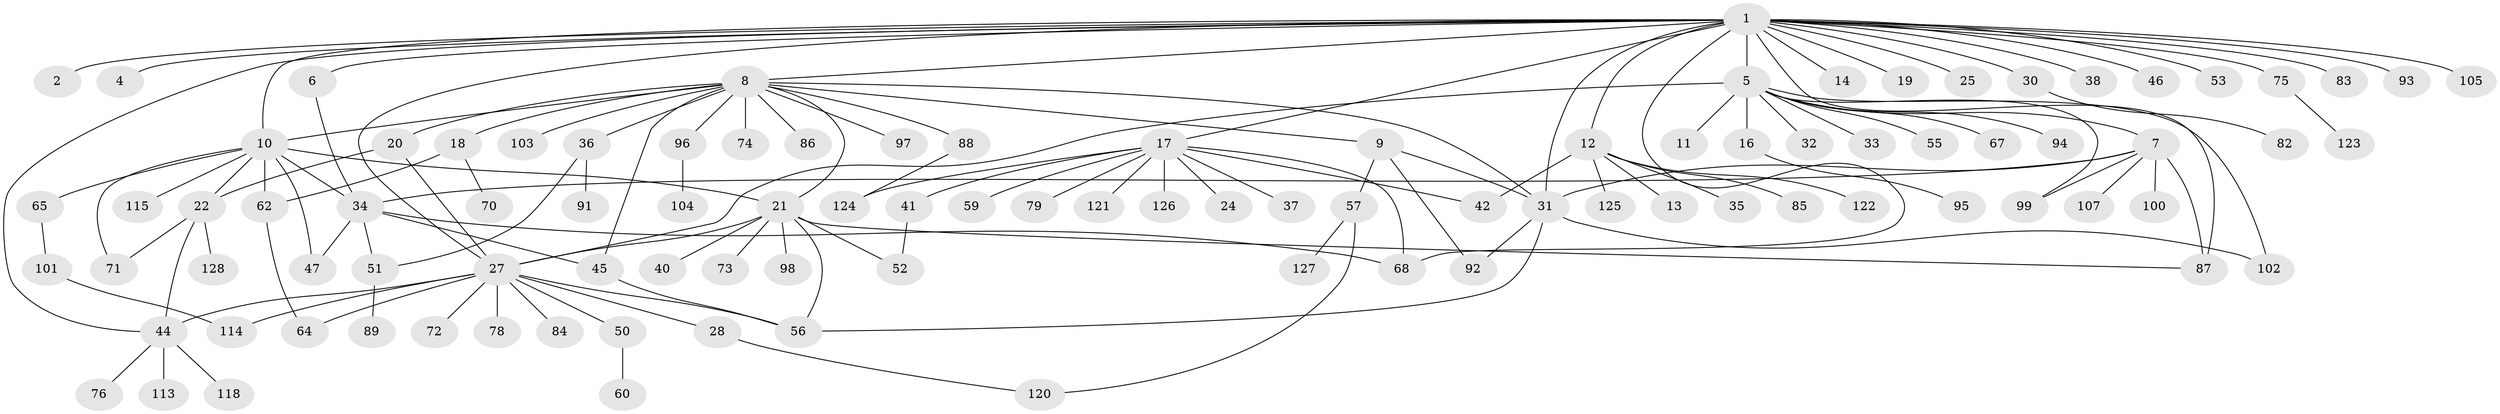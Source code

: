 // original degree distribution, {11: 0.015503875968992248, 2: 0.27906976744186046, 19: 0.007751937984496124, 1: 0.4806201550387597, 13: 0.007751937984496124, 9: 0.023255813953488372, 15: 0.007751937984496124, 4: 0.046511627906976744, 8: 0.007751937984496124, 12: 0.007751937984496124, 3: 0.07751937984496124, 6: 0.023255813953488372, 5: 0.015503875968992248}
// Generated by graph-tools (version 1.1) at 2025/41/03/06/25 10:41:45]
// undirected, 100 vertices, 133 edges
graph export_dot {
graph [start="1"]
  node [color=gray90,style=filled];
  1 [super="+3"];
  2;
  4;
  5 [super="+80"];
  6 [super="+117"];
  7 [super="+39"];
  8 [super="+15"];
  9 [super="+129"];
  10 [super="+29"];
  11;
  12 [super="+77"];
  13;
  14;
  16;
  17 [super="+81"];
  18 [super="+26"];
  19;
  20 [super="+116"];
  21 [super="+23"];
  22 [super="+54"];
  24;
  25;
  27 [super="+43"];
  28;
  30;
  31 [super="+48"];
  32;
  33;
  34 [super="+49"];
  35;
  36 [super="+58"];
  37;
  38;
  40;
  41;
  42;
  44;
  45 [super="+69"];
  46;
  47 [super="+61"];
  50;
  51 [super="+66"];
  52 [super="+106"];
  53;
  55;
  56 [super="+110"];
  57;
  59;
  60;
  62 [super="+63"];
  64;
  65;
  67;
  68 [super="+90"];
  70;
  71 [super="+112"];
  72;
  73;
  74;
  75;
  76;
  78;
  79;
  82;
  83;
  84;
  85;
  86;
  87 [super="+108"];
  88;
  89;
  91;
  92;
  93;
  94 [super="+111"];
  95;
  96 [super="+109"];
  97;
  98;
  99;
  100;
  101;
  102;
  103;
  104;
  105;
  107 [super="+119"];
  113;
  114;
  115;
  118;
  120;
  121;
  122;
  123;
  124;
  125;
  126;
  127;
  128;
  1 -- 2 [weight=2];
  1 -- 4;
  1 -- 5;
  1 -- 8;
  1 -- 12;
  1 -- 14;
  1 -- 46;
  1 -- 105;
  1 -- 68;
  1 -- 6;
  1 -- 10;
  1 -- 75;
  1 -- 17;
  1 -- 19;
  1 -- 83;
  1 -- 87;
  1 -- 25;
  1 -- 27;
  1 -- 93;
  1 -- 30;
  1 -- 38;
  1 -- 44;
  1 -- 53;
  1 -- 31;
  5 -- 7;
  5 -- 11;
  5 -- 16;
  5 -- 32;
  5 -- 33;
  5 -- 55;
  5 -- 67;
  5 -- 94;
  5 -- 99;
  5 -- 102;
  5 -- 27;
  6 -- 34;
  7 -- 31;
  7 -- 87;
  7 -- 99;
  7 -- 100;
  7 -- 107;
  7 -- 34;
  8 -- 9;
  8 -- 10;
  8 -- 18;
  8 -- 20;
  8 -- 21;
  8 -- 36;
  8 -- 45;
  8 -- 74;
  8 -- 86;
  8 -- 88;
  8 -- 96;
  8 -- 97;
  8 -- 103;
  8 -- 31;
  9 -- 31;
  9 -- 57;
  9 -- 92;
  10 -- 21;
  10 -- 22;
  10 -- 34;
  10 -- 47;
  10 -- 62;
  10 -- 65;
  10 -- 115;
  10 -- 71;
  12 -- 13;
  12 -- 35;
  12 -- 42;
  12 -- 85;
  12 -- 122;
  12 -- 125;
  16 -- 95;
  17 -- 24;
  17 -- 37;
  17 -- 41;
  17 -- 42;
  17 -- 59;
  17 -- 79;
  17 -- 121;
  17 -- 124;
  17 -- 126;
  17 -- 68;
  18 -- 70;
  18 -- 62;
  20 -- 22;
  20 -- 27;
  21 -- 27;
  21 -- 40;
  21 -- 98;
  21 -- 56;
  21 -- 73;
  21 -- 52;
  21 -- 87;
  22 -- 128;
  22 -- 44;
  22 -- 71;
  27 -- 28;
  27 -- 44;
  27 -- 72;
  27 -- 64;
  27 -- 78;
  27 -- 50;
  27 -- 114;
  27 -- 84;
  27 -- 56;
  28 -- 120;
  30 -- 82;
  31 -- 92;
  31 -- 102;
  31 -- 56;
  34 -- 51;
  34 -- 68;
  34 -- 45;
  34 -- 47;
  36 -- 91;
  36 -- 51;
  41 -- 52;
  44 -- 76;
  44 -- 113;
  44 -- 118;
  45 -- 56;
  50 -- 60;
  51 -- 89;
  57 -- 120;
  57 -- 127;
  62 -- 64;
  65 -- 101;
  75 -- 123;
  88 -- 124;
  96 -- 104;
  101 -- 114;
}

